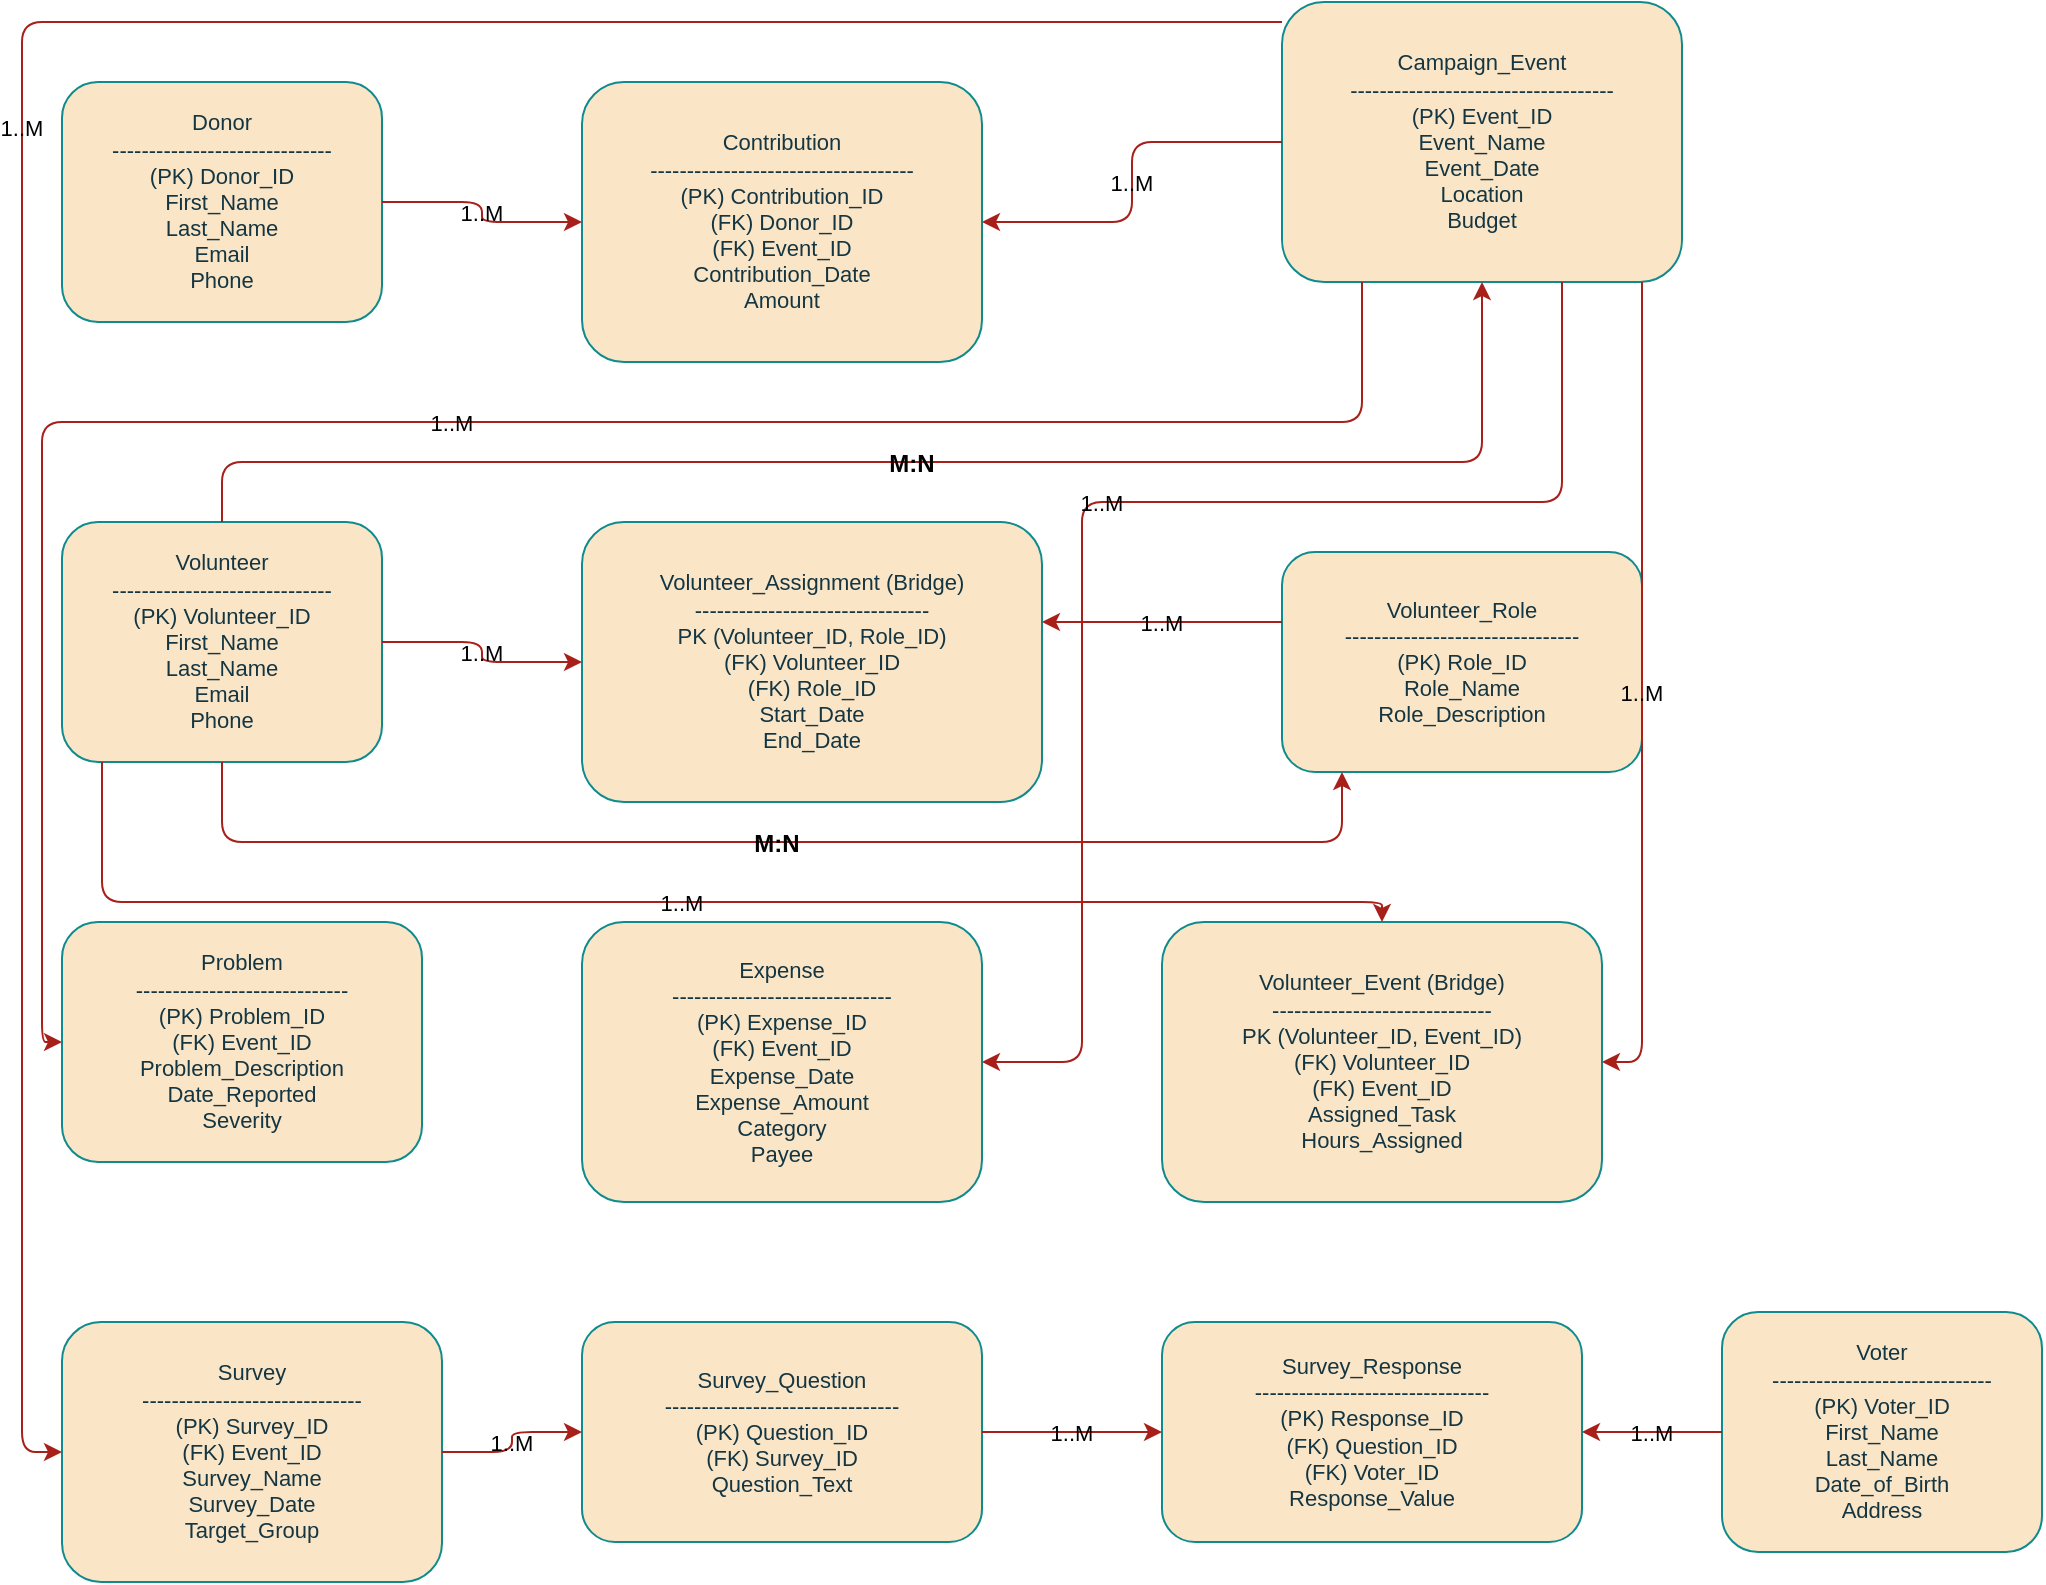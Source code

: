 <mxfile version="26.1.1">
  <diagram name="PoliticalCampaignERD" id="YxHCoxicF4D5EKigwo-D">
    <mxGraphModel dx="1429" dy="827" grid="1" gridSize="10" guides="1" tooltips="1" connect="1" arrows="1" fold="1" page="1" pageScale="1" pageWidth="850" pageHeight="1100" math="0" shadow="0">
      <root>
        <mxCell id="0" />
        <mxCell id="1" parent="0" />
        <mxCell id="jUJ1dqiRZS0mlhjPO395-1" value="Donor&#xa;------------------------------&#xa;(PK) Donor_ID&#xa;First_Name&#xa;Last_Name&#xa;Email&#xa;Phone" style="whiteSpace=wrap;html=1;align=center;fontSize=11;fontFamily=Arial;labelBackgroundColor=none;fillColor=#FAE5C7;strokeColor=#0F8B8D;fontColor=#143642;rounded=1;" vertex="1" parent="1">
          <mxGeometry x="50" y="50" width="160" height="120" as="geometry" />
        </mxCell>
        <mxCell id="jUJ1dqiRZS0mlhjPO395-2" value="Contribution&#xa;------------------------------------&#xa;(PK) Contribution_ID&#xa;(FK) Donor_ID&#xa;(FK) Event_ID&#xa;Contribution_Date&#xa;Amount" style="whiteSpace=wrap;html=1;align=center;fontSize=11;fontFamily=Arial;labelBackgroundColor=none;fillColor=#FAE5C7;strokeColor=#0F8B8D;fontColor=#143642;rounded=1;" vertex="1" parent="1">
          <mxGeometry x="310" y="50" width="200" height="140" as="geometry" />
        </mxCell>
        <mxCell id="jUJ1dqiRZS0mlhjPO395-3" value="Campaign_Event&#xa;------------------------------------&#xa;(PK) Event_ID&#xa;Event_Name&#xa;Event_Date&#xa;Location&#xa;Budget" style="whiteSpace=wrap;html=1;align=center;fontSize=11;fontFamily=Arial;labelBackgroundColor=none;fillColor=#FAE5C7;strokeColor=#0F8B8D;fontColor=#143642;rounded=1;" vertex="1" parent="1">
          <mxGeometry x="660" y="10" width="200" height="140" as="geometry" />
        </mxCell>
        <mxCell id="jUJ1dqiRZS0mlhjPO395-4" value="Volunteer&#xa;------------------------------&#xa;(PK) Volunteer_ID&#xa;First_Name&#xa;Last_Name&#xa;Email&#xa;Phone" style="whiteSpace=wrap;html=1;align=center;fontSize=11;fontFamily=Arial;labelBackgroundColor=none;fillColor=#FAE5C7;strokeColor=#0F8B8D;fontColor=#143642;rounded=1;" vertex="1" parent="1">
          <mxGeometry x="50" y="270" width="160" height="120" as="geometry" />
        </mxCell>
        <mxCell id="jUJ1dqiRZS0mlhjPO395-5" value="Volunteer_Assignment (Bridge)&#xa;--------------------------------&#xa;PK (Volunteer_ID, Role_ID)&#xa;(FK) Volunteer_ID&#xa;(FK) Role_ID&#xa;Start_Date&#xa;End_Date" style="whiteSpace=wrap;html=1;align=center;fontSize=11;fontFamily=Arial;labelBackgroundColor=none;fillColor=#FAE5C7;strokeColor=#0F8B8D;fontColor=#143642;rounded=1;" vertex="1" parent="1">
          <mxGeometry x="310" y="270" width="230" height="140" as="geometry" />
        </mxCell>
        <mxCell id="jUJ1dqiRZS0mlhjPO395-6" value="Volunteer_Role&#xa;--------------------------------&#xa;(PK) Role_ID&#xa;Role_Name&#xa;Role_Description" style="whiteSpace=wrap;html=1;align=center;fontSize=11;fontFamily=Arial;labelBackgroundColor=none;fillColor=#FAE5C7;strokeColor=#0F8B8D;fontColor=#143642;rounded=1;" vertex="1" parent="1">
          <mxGeometry x="660" y="285" width="180" height="110" as="geometry" />
        </mxCell>
        <mxCell id="jUJ1dqiRZS0mlhjPO395-7" value="Problem&#xa;-----------------------------&#xa;(PK) Problem_ID&#xa;(FK) Event_ID&#xa;Problem_Description&#xa;Date_Reported&#xa;Severity" style="whiteSpace=wrap;html=1;align=center;fontSize=11;fontFamily=Arial;labelBackgroundColor=none;fillColor=#FAE5C7;strokeColor=#0F8B8D;fontColor=#143642;rounded=1;" vertex="1" parent="1">
          <mxGeometry x="50" y="470" width="180" height="120" as="geometry" />
        </mxCell>
        <mxCell id="jUJ1dqiRZS0mlhjPO395-8" value="Expense&#xa;------------------------------&#xa;(PK) Expense_ID&#xa;(FK) Event_ID&#xa;Expense_Date&#xa;Expense_Amount&#xa;Category&#xa;Payee" style="whiteSpace=wrap;html=1;align=center;fontSize=11;fontFamily=Arial;labelBackgroundColor=none;fillColor=#FAE5C7;strokeColor=#0F8B8D;fontColor=#143642;rounded=1;" vertex="1" parent="1">
          <mxGeometry x="310" y="470" width="200" height="140" as="geometry" />
        </mxCell>
        <mxCell id="jUJ1dqiRZS0mlhjPO395-9" value="Volunteer_Event (Bridge)&#xa;------------------------------&#xa;PK (Volunteer_ID, Event_ID)&#xa;(FK) Volunteer_ID&#xa;(FK) Event_ID&#xa;Assigned_Task&#xa;Hours_Assigned" style="whiteSpace=wrap;html=1;align=center;fontSize=11;fontFamily=Arial;labelBackgroundColor=none;fillColor=#FAE5C7;strokeColor=#0F8B8D;fontColor=#143642;rounded=1;" vertex="1" parent="1">
          <mxGeometry x="600" y="470" width="220" height="140" as="geometry" />
        </mxCell>
        <mxCell id="jUJ1dqiRZS0mlhjPO395-10" value="Survey&#xa;------------------------------&#xa;(PK) Survey_ID&#xa;(FK) Event_ID&#xa;Survey_Name&#xa;Survey_Date&#xa;Target_Group" style="whiteSpace=wrap;html=1;align=center;fontSize=11;fontFamily=Arial;labelBackgroundColor=none;fillColor=#FAE5C7;strokeColor=#0F8B8D;fontColor=#143642;rounded=1;" vertex="1" parent="1">
          <mxGeometry x="50" y="670" width="190" height="130" as="geometry" />
        </mxCell>
        <mxCell id="jUJ1dqiRZS0mlhjPO395-11" value="Survey_Question&#xa;--------------------------------&#xa;(PK) Question_ID&#xa;(FK) Survey_ID&#xa;Question_Text" style="whiteSpace=wrap;html=1;align=center;fontSize=11;fontFamily=Arial;labelBackgroundColor=none;fillColor=#FAE5C7;strokeColor=#0F8B8D;fontColor=#143642;rounded=1;" vertex="1" parent="1">
          <mxGeometry x="310" y="670" width="200" height="110" as="geometry" />
        </mxCell>
        <mxCell id="jUJ1dqiRZS0mlhjPO395-12" value="Survey_Response&#xa;--------------------------------&#xa;(PK) Response_ID&#xa;(FK) Question_ID&#xa;(FK) Voter_ID&#xa;Response_Value" style="whiteSpace=wrap;html=1;align=center;fontSize=11;fontFamily=Arial;labelBackgroundColor=none;fillColor=#FAE5C7;strokeColor=#0F8B8D;fontColor=#143642;rounded=1;" vertex="1" parent="1">
          <mxGeometry x="600" y="670" width="210" height="110" as="geometry" />
        </mxCell>
        <mxCell id="jUJ1dqiRZS0mlhjPO395-13" value="Voter&#xa;------------------------------&#xa;(PK) Voter_ID&#xa;First_Name&#xa;Last_Name&#xa;Date_of_Birth&#xa;Address" style="whiteSpace=wrap;html=1;align=center;fontSize=11;fontFamily=Arial;labelBackgroundColor=none;fillColor=#FAE5C7;strokeColor=#0F8B8D;fontColor=#143642;rounded=1;" vertex="1" parent="1">
          <mxGeometry x="880" y="665" width="160" height="120" as="geometry" />
        </mxCell>
        <mxCell id="jUJ1dqiRZS0mlhjPO395-14" value="1..M" style="edgeStyle=orthogonalEdgeStyle;rounded=1;orthogonalLoop=1;labelBackgroundColor=none;strokeColor=#A8201A;fontColor=default;" edge="1" parent="1" source="jUJ1dqiRZS0mlhjPO395-1" target="jUJ1dqiRZS0mlhjPO395-2">
          <mxGeometry relative="1" as="geometry" />
        </mxCell>
        <mxCell id="jUJ1dqiRZS0mlhjPO395-15" value="1..M" style="edgeStyle=orthogonalEdgeStyle;rounded=1;orthogonalLoop=1;labelBackgroundColor=none;strokeColor=#A8201A;fontColor=default;" edge="1" parent="1" source="jUJ1dqiRZS0mlhjPO395-3" target="jUJ1dqiRZS0mlhjPO395-2">
          <mxGeometry relative="1" as="geometry" />
        </mxCell>
        <mxCell id="jUJ1dqiRZS0mlhjPO395-16" value="1..M" style="edgeStyle=orthogonalEdgeStyle;rounded=1;orthogonalLoop=1;labelBackgroundColor=none;strokeColor=#A8201A;fontColor=default;" edge="1" parent="1" source="jUJ1dqiRZS0mlhjPO395-4" target="jUJ1dqiRZS0mlhjPO395-5">
          <mxGeometry relative="1" as="geometry" />
        </mxCell>
        <mxCell id="jUJ1dqiRZS0mlhjPO395-17" value="1..M" style="edgeStyle=orthogonalEdgeStyle;rounded=1;orthogonalLoop=1;labelBackgroundColor=none;strokeColor=#A8201A;fontColor=default;" edge="1" parent="1" source="jUJ1dqiRZS0mlhjPO395-6" target="jUJ1dqiRZS0mlhjPO395-5">
          <mxGeometry relative="1" as="geometry">
            <Array as="points">
              <mxPoint x="600" y="320" />
              <mxPoint x="600" y="320" />
            </Array>
          </mxGeometry>
        </mxCell>
        <mxCell id="jUJ1dqiRZS0mlhjPO395-18" value="1..M" style="edgeStyle=orthogonalEdgeStyle;rounded=1;orthogonalLoop=1;labelBackgroundColor=none;strokeColor=#A8201A;fontColor=default;" edge="1" parent="1" source="jUJ1dqiRZS0mlhjPO395-4" target="jUJ1dqiRZS0mlhjPO395-9">
          <mxGeometry relative="1" as="geometry">
            <Array as="points">
              <mxPoint x="70" y="460" />
              <mxPoint x="710" y="460" />
            </Array>
          </mxGeometry>
        </mxCell>
        <mxCell id="jUJ1dqiRZS0mlhjPO395-19" value="1..M" style="edgeStyle=orthogonalEdgeStyle;rounded=1;orthogonalLoop=1;labelBackgroundColor=none;strokeColor=#A8201A;fontColor=default;" edge="1" parent="1" source="jUJ1dqiRZS0mlhjPO395-3" target="jUJ1dqiRZS0mlhjPO395-9">
          <mxGeometry relative="1" as="geometry">
            <Array as="points">
              <mxPoint x="840" y="120" />
              <mxPoint x="840" y="540" />
            </Array>
          </mxGeometry>
        </mxCell>
        <mxCell id="jUJ1dqiRZS0mlhjPO395-20" value="1..M" style="edgeStyle=orthogonalEdgeStyle;rounded=1;orthogonalLoop=1;labelBackgroundColor=none;strokeColor=#A8201A;fontColor=default;" edge="1" parent="1" source="jUJ1dqiRZS0mlhjPO395-3" target="jUJ1dqiRZS0mlhjPO395-7">
          <mxGeometry relative="1" as="geometry">
            <Array as="points">
              <mxPoint x="700" y="220" />
              <mxPoint x="40" y="220" />
              <mxPoint x="40" y="530" />
            </Array>
          </mxGeometry>
        </mxCell>
        <mxCell id="jUJ1dqiRZS0mlhjPO395-21" value="1..M" style="edgeStyle=orthogonalEdgeStyle;rounded=1;orthogonalLoop=1;labelBackgroundColor=none;strokeColor=#A8201A;fontColor=default;" edge="1" parent="1" source="jUJ1dqiRZS0mlhjPO395-3" target="jUJ1dqiRZS0mlhjPO395-8">
          <mxGeometry relative="1" as="geometry">
            <Array as="points">
              <mxPoint x="800" y="260" />
              <mxPoint x="560" y="260" />
              <mxPoint x="560" y="540" />
            </Array>
          </mxGeometry>
        </mxCell>
        <mxCell id="jUJ1dqiRZS0mlhjPO395-22" value="1..M" style="edgeStyle=orthogonalEdgeStyle;rounded=1;orthogonalLoop=1;labelBackgroundColor=none;strokeColor=#A8201A;fontColor=default;" edge="1" parent="1" source="jUJ1dqiRZS0mlhjPO395-10" target="jUJ1dqiRZS0mlhjPO395-11">
          <mxGeometry relative="1" as="geometry" />
        </mxCell>
        <mxCell id="jUJ1dqiRZS0mlhjPO395-23" value="1..M" style="edgeStyle=orthogonalEdgeStyle;rounded=1;orthogonalLoop=1;labelBackgroundColor=none;strokeColor=#A8201A;fontColor=default;" edge="1" parent="1" source="jUJ1dqiRZS0mlhjPO395-11" target="jUJ1dqiRZS0mlhjPO395-12">
          <mxGeometry relative="1" as="geometry" />
        </mxCell>
        <mxCell id="jUJ1dqiRZS0mlhjPO395-24" value="1..M" style="edgeStyle=orthogonalEdgeStyle;rounded=1;orthogonalLoop=1;labelBackgroundColor=none;strokeColor=#A8201A;fontColor=default;" edge="1" parent="1" source="jUJ1dqiRZS0mlhjPO395-13" target="jUJ1dqiRZS0mlhjPO395-12">
          <mxGeometry relative="1" as="geometry" />
        </mxCell>
        <mxCell id="jUJ1dqiRZS0mlhjPO395-25" value="1..M" style="edgeStyle=orthogonalEdgeStyle;rounded=1;orthogonalLoop=1;labelBackgroundColor=none;strokeColor=#A8201A;fontColor=default;" edge="1" parent="1" source="jUJ1dqiRZS0mlhjPO395-3" target="jUJ1dqiRZS0mlhjPO395-10">
          <mxGeometry relative="1" as="geometry">
            <Array as="points">
              <mxPoint x="700" y="20" />
              <mxPoint x="30" y="20" />
              <mxPoint x="30" y="735" />
            </Array>
          </mxGeometry>
        </mxCell>
        <mxCell id="jUJ1dqiRZS0mlhjPO395-26" value="M:N" style="edgeStyle=orthogonalEdgeStyle;rounded=1;orthogonalLoop=1;fontStyle=1;fontSize=12;labelBackgroundColor=none;strokeColor=#A8201A;fontColor=default;" edge="1" parent="1" source="jUJ1dqiRZS0mlhjPO395-4" target="jUJ1dqiRZS0mlhjPO395-6">
          <mxGeometry relative="1" as="geometry">
            <Array as="points">
              <mxPoint x="130" y="430" />
              <mxPoint x="690" y="430" />
            </Array>
          </mxGeometry>
        </mxCell>
        <mxCell id="jUJ1dqiRZS0mlhjPO395-27" value="M:N" style="edgeStyle=orthogonalEdgeStyle;rounded=1;orthogonalLoop=1;fontStyle=1;fontSize=12;labelBackgroundColor=none;strokeColor=#A8201A;fontColor=default;" edge="1" parent="1" source="jUJ1dqiRZS0mlhjPO395-4" target="jUJ1dqiRZS0mlhjPO395-3">
          <mxGeometry relative="1" as="geometry">
            <Array as="points">
              <mxPoint x="130" y="240" />
              <mxPoint x="760" y="240" />
            </Array>
          </mxGeometry>
        </mxCell>
      </root>
    </mxGraphModel>
  </diagram>
</mxfile>
